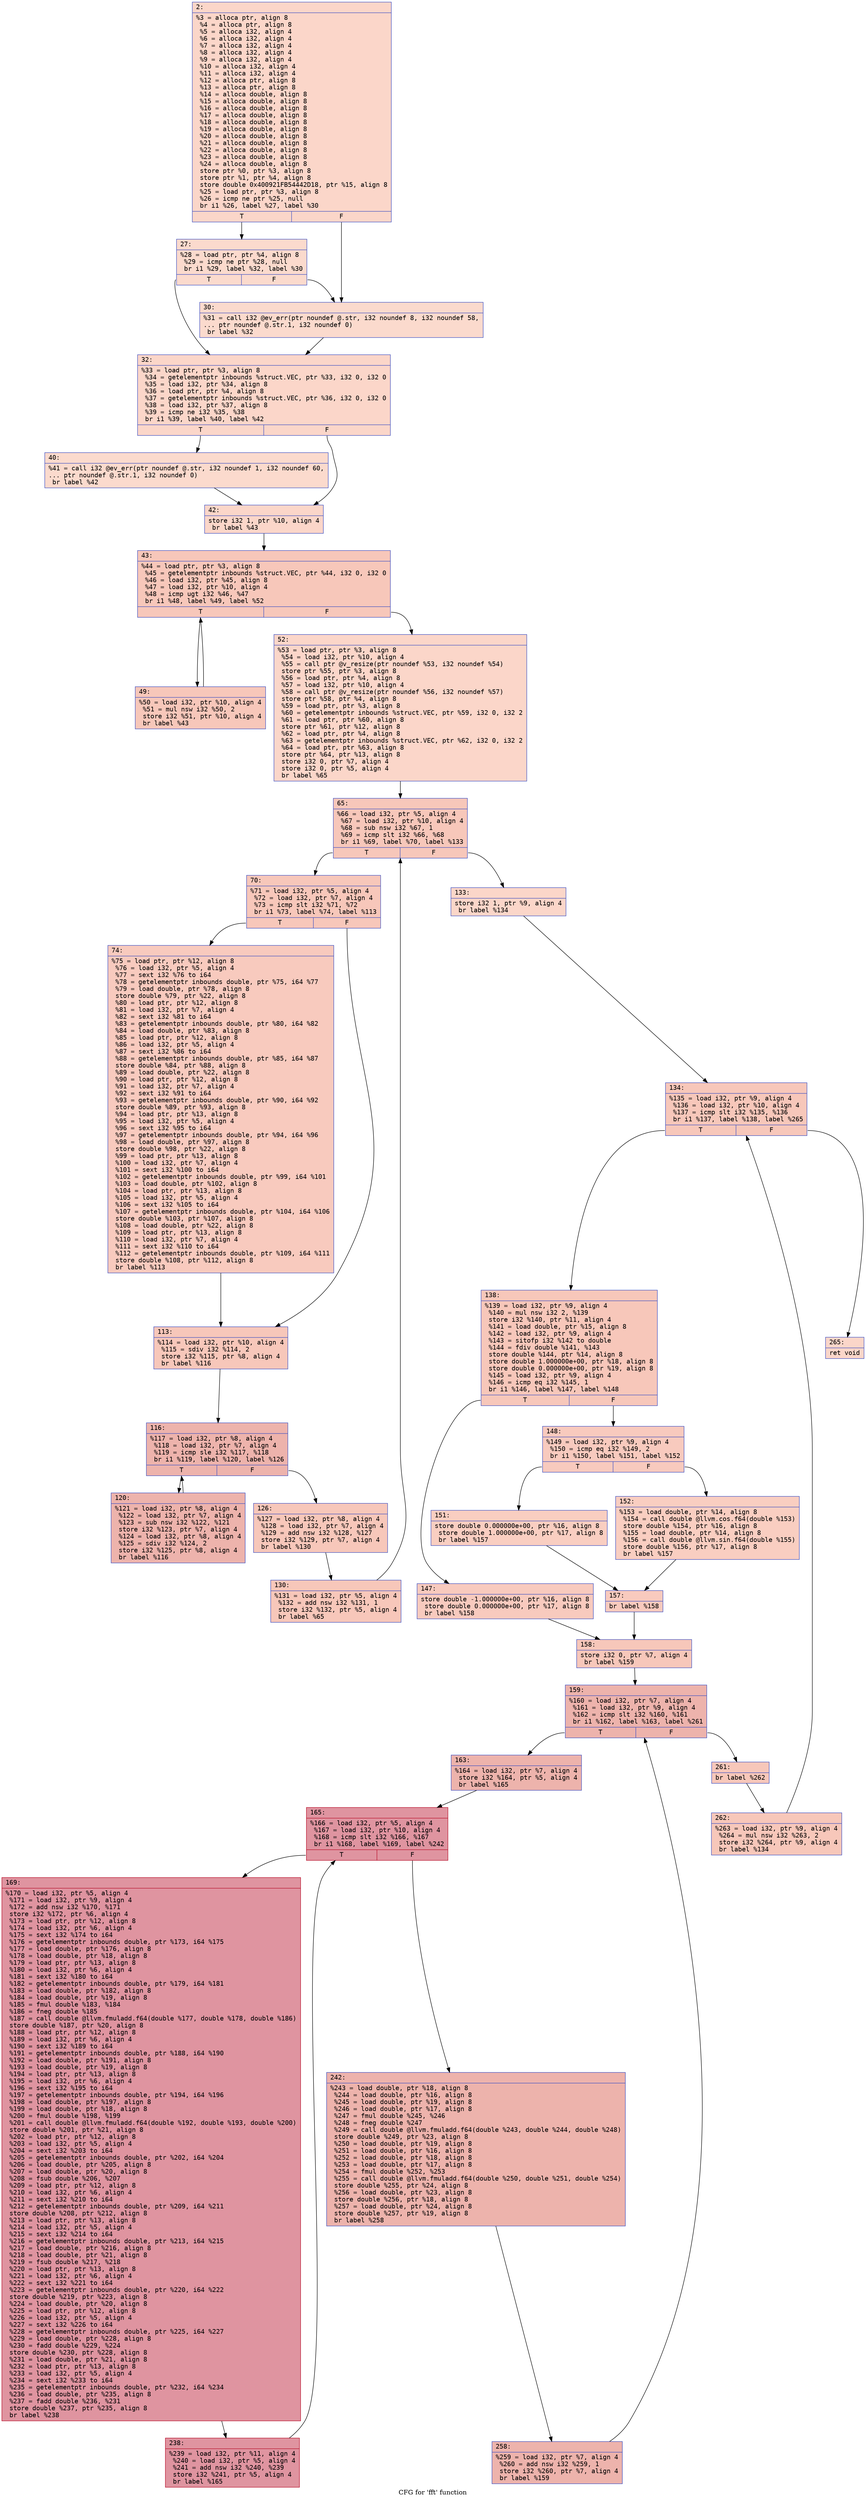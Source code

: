 digraph "CFG for 'fft' function" {
	label="CFG for 'fft' function";

	Node0x600002b45f90 [shape=record,color="#3d50c3ff", style=filled, fillcolor="#f6a38570" fontname="Courier",label="{2:\l|  %3 = alloca ptr, align 8\l  %4 = alloca ptr, align 8\l  %5 = alloca i32, align 4\l  %6 = alloca i32, align 4\l  %7 = alloca i32, align 4\l  %8 = alloca i32, align 4\l  %9 = alloca i32, align 4\l  %10 = alloca i32, align 4\l  %11 = alloca i32, align 4\l  %12 = alloca ptr, align 8\l  %13 = alloca ptr, align 8\l  %14 = alloca double, align 8\l  %15 = alloca double, align 8\l  %16 = alloca double, align 8\l  %17 = alloca double, align 8\l  %18 = alloca double, align 8\l  %19 = alloca double, align 8\l  %20 = alloca double, align 8\l  %21 = alloca double, align 8\l  %22 = alloca double, align 8\l  %23 = alloca double, align 8\l  %24 = alloca double, align 8\l  store ptr %0, ptr %3, align 8\l  store ptr %1, ptr %4, align 8\l  store double 0x400921FB54442D18, ptr %15, align 8\l  %25 = load ptr, ptr %3, align 8\l  %26 = icmp ne ptr %25, null\l  br i1 %26, label %27, label %30\l|{<s0>T|<s1>F}}"];
	Node0x600002b45f90:s0 -> Node0x600002b45fe0[tooltip="2 -> 27\nProbability 62.50%" ];
	Node0x600002b45f90:s1 -> Node0x600002b46030[tooltip="2 -> 30\nProbability 37.50%" ];
	Node0x600002b45fe0 [shape=record,color="#3d50c3ff", style=filled, fillcolor="#f7ac8e70" fontname="Courier",label="{27:\l|  %28 = load ptr, ptr %4, align 8\l  %29 = icmp ne ptr %28, null\l  br i1 %29, label %32, label %30\l|{<s0>T|<s1>F}}"];
	Node0x600002b45fe0:s0 -> Node0x600002b46080[tooltip="27 -> 32\nProbability 62.50%" ];
	Node0x600002b45fe0:s1 -> Node0x600002b46030[tooltip="27 -> 30\nProbability 37.50%" ];
	Node0x600002b46030 [shape=record,color="#3d50c3ff", style=filled, fillcolor="#f7ac8e70" fontname="Courier",label="{30:\l|  %31 = call i32 @ev_err(ptr noundef @.str, i32 noundef 8, i32 noundef 58,\l... ptr noundef @.str.1, i32 noundef 0)\l  br label %32\l}"];
	Node0x600002b46030 -> Node0x600002b46080[tooltip="30 -> 32\nProbability 100.00%" ];
	Node0x600002b46080 [shape=record,color="#3d50c3ff", style=filled, fillcolor="#f6a38570" fontname="Courier",label="{32:\l|  %33 = load ptr, ptr %3, align 8\l  %34 = getelementptr inbounds %struct.VEC, ptr %33, i32 0, i32 0\l  %35 = load i32, ptr %34, align 8\l  %36 = load ptr, ptr %4, align 8\l  %37 = getelementptr inbounds %struct.VEC, ptr %36, i32 0, i32 0\l  %38 = load i32, ptr %37, align 8\l  %39 = icmp ne i32 %35, %38\l  br i1 %39, label %40, label %42\l|{<s0>T|<s1>F}}"];
	Node0x600002b46080:s0 -> Node0x600002b460d0[tooltip="32 -> 40\nProbability 50.00%" ];
	Node0x600002b46080:s1 -> Node0x600002b46120[tooltip="32 -> 42\nProbability 50.00%" ];
	Node0x600002b460d0 [shape=record,color="#3d50c3ff", style=filled, fillcolor="#f7ac8e70" fontname="Courier",label="{40:\l|  %41 = call i32 @ev_err(ptr noundef @.str, i32 noundef 1, i32 noundef 60,\l... ptr noundef @.str.1, i32 noundef 0)\l  br label %42\l}"];
	Node0x600002b460d0 -> Node0x600002b46120[tooltip="40 -> 42\nProbability 100.00%" ];
	Node0x600002b46120 [shape=record,color="#3d50c3ff", style=filled, fillcolor="#f6a38570" fontname="Courier",label="{42:\l|  store i32 1, ptr %10, align 4\l  br label %43\l}"];
	Node0x600002b46120 -> Node0x600002b46170[tooltip="42 -> 43\nProbability 100.00%" ];
	Node0x600002b46170 [shape=record,color="#3d50c3ff", style=filled, fillcolor="#ec7f6370" fontname="Courier",label="{43:\l|  %44 = load ptr, ptr %3, align 8\l  %45 = getelementptr inbounds %struct.VEC, ptr %44, i32 0, i32 0\l  %46 = load i32, ptr %45, align 8\l  %47 = load i32, ptr %10, align 4\l  %48 = icmp ugt i32 %46, %47\l  br i1 %48, label %49, label %52\l|{<s0>T|<s1>F}}"];
	Node0x600002b46170:s0 -> Node0x600002b461c0[tooltip="43 -> 49\nProbability 96.88%" ];
	Node0x600002b46170:s1 -> Node0x600002b46210[tooltip="43 -> 52\nProbability 3.12%" ];
	Node0x600002b461c0 [shape=record,color="#3d50c3ff", style=filled, fillcolor="#ec7f6370" fontname="Courier",label="{49:\l|  %50 = load i32, ptr %10, align 4\l  %51 = mul nsw i32 %50, 2\l  store i32 %51, ptr %10, align 4\l  br label %43\l}"];
	Node0x600002b461c0 -> Node0x600002b46170[tooltip="49 -> 43\nProbability 100.00%" ];
	Node0x600002b46210 [shape=record,color="#3d50c3ff", style=filled, fillcolor="#f6a38570" fontname="Courier",label="{52:\l|  %53 = load ptr, ptr %3, align 8\l  %54 = load i32, ptr %10, align 4\l  %55 = call ptr @v_resize(ptr noundef %53, i32 noundef %54)\l  store ptr %55, ptr %3, align 8\l  %56 = load ptr, ptr %4, align 8\l  %57 = load i32, ptr %10, align 4\l  %58 = call ptr @v_resize(ptr noundef %56, i32 noundef %57)\l  store ptr %58, ptr %4, align 8\l  %59 = load ptr, ptr %3, align 8\l  %60 = getelementptr inbounds %struct.VEC, ptr %59, i32 0, i32 2\l  %61 = load ptr, ptr %60, align 8\l  store ptr %61, ptr %12, align 8\l  %62 = load ptr, ptr %4, align 8\l  %63 = getelementptr inbounds %struct.VEC, ptr %62, i32 0, i32 2\l  %64 = load ptr, ptr %63, align 8\l  store ptr %64, ptr %13, align 8\l  store i32 0, ptr %7, align 4\l  store i32 0, ptr %5, align 4\l  br label %65\l}"];
	Node0x600002b46210 -> Node0x600002b46260[tooltip="52 -> 65\nProbability 100.00%" ];
	Node0x600002b46260 [shape=record,color="#3d50c3ff", style=filled, fillcolor="#ec7f6370" fontname="Courier",label="{65:\l|  %66 = load i32, ptr %5, align 4\l  %67 = load i32, ptr %10, align 4\l  %68 = sub nsw i32 %67, 1\l  %69 = icmp slt i32 %66, %68\l  br i1 %69, label %70, label %133\l|{<s0>T|<s1>F}}"];
	Node0x600002b46260:s0 -> Node0x600002b462b0[tooltip="65 -> 70\nProbability 96.88%" ];
	Node0x600002b46260:s1 -> Node0x600002b464e0[tooltip="65 -> 133\nProbability 3.12%" ];
	Node0x600002b462b0 [shape=record,color="#3d50c3ff", style=filled, fillcolor="#ec7f6370" fontname="Courier",label="{70:\l|  %71 = load i32, ptr %5, align 4\l  %72 = load i32, ptr %7, align 4\l  %73 = icmp slt i32 %71, %72\l  br i1 %73, label %74, label %113\l|{<s0>T|<s1>F}}"];
	Node0x600002b462b0:s0 -> Node0x600002b46300[tooltip="70 -> 74\nProbability 50.00%" ];
	Node0x600002b462b0:s1 -> Node0x600002b46350[tooltip="70 -> 113\nProbability 50.00%" ];
	Node0x600002b46300 [shape=record,color="#3d50c3ff", style=filled, fillcolor="#ef886b70" fontname="Courier",label="{74:\l|  %75 = load ptr, ptr %12, align 8\l  %76 = load i32, ptr %5, align 4\l  %77 = sext i32 %76 to i64\l  %78 = getelementptr inbounds double, ptr %75, i64 %77\l  %79 = load double, ptr %78, align 8\l  store double %79, ptr %22, align 8\l  %80 = load ptr, ptr %12, align 8\l  %81 = load i32, ptr %7, align 4\l  %82 = sext i32 %81 to i64\l  %83 = getelementptr inbounds double, ptr %80, i64 %82\l  %84 = load double, ptr %83, align 8\l  %85 = load ptr, ptr %12, align 8\l  %86 = load i32, ptr %5, align 4\l  %87 = sext i32 %86 to i64\l  %88 = getelementptr inbounds double, ptr %85, i64 %87\l  store double %84, ptr %88, align 8\l  %89 = load double, ptr %22, align 8\l  %90 = load ptr, ptr %12, align 8\l  %91 = load i32, ptr %7, align 4\l  %92 = sext i32 %91 to i64\l  %93 = getelementptr inbounds double, ptr %90, i64 %92\l  store double %89, ptr %93, align 8\l  %94 = load ptr, ptr %13, align 8\l  %95 = load i32, ptr %5, align 4\l  %96 = sext i32 %95 to i64\l  %97 = getelementptr inbounds double, ptr %94, i64 %96\l  %98 = load double, ptr %97, align 8\l  store double %98, ptr %22, align 8\l  %99 = load ptr, ptr %13, align 8\l  %100 = load i32, ptr %7, align 4\l  %101 = sext i32 %100 to i64\l  %102 = getelementptr inbounds double, ptr %99, i64 %101\l  %103 = load double, ptr %102, align 8\l  %104 = load ptr, ptr %13, align 8\l  %105 = load i32, ptr %5, align 4\l  %106 = sext i32 %105 to i64\l  %107 = getelementptr inbounds double, ptr %104, i64 %106\l  store double %103, ptr %107, align 8\l  %108 = load double, ptr %22, align 8\l  %109 = load ptr, ptr %13, align 8\l  %110 = load i32, ptr %7, align 4\l  %111 = sext i32 %110 to i64\l  %112 = getelementptr inbounds double, ptr %109, i64 %111\l  store double %108, ptr %112, align 8\l  br label %113\l}"];
	Node0x600002b46300 -> Node0x600002b46350[tooltip="74 -> 113\nProbability 100.00%" ];
	Node0x600002b46350 [shape=record,color="#3d50c3ff", style=filled, fillcolor="#ec7f6370" fontname="Courier",label="{113:\l|  %114 = load i32, ptr %10, align 4\l  %115 = sdiv i32 %114, 2\l  store i32 %115, ptr %8, align 4\l  br label %116\l}"];
	Node0x600002b46350 -> Node0x600002b463a0[tooltip="113 -> 116\nProbability 100.00%" ];
	Node0x600002b463a0 [shape=record,color="#3d50c3ff", style=filled, fillcolor="#d6524470" fontname="Courier",label="{116:\l|  %117 = load i32, ptr %8, align 4\l  %118 = load i32, ptr %7, align 4\l  %119 = icmp sle i32 %117, %118\l  br i1 %119, label %120, label %126\l|{<s0>T|<s1>F}}"];
	Node0x600002b463a0:s0 -> Node0x600002b463f0[tooltip="116 -> 120\nProbability 96.88%" ];
	Node0x600002b463a0:s1 -> Node0x600002b46440[tooltip="116 -> 126\nProbability 3.12%" ];
	Node0x600002b463f0 [shape=record,color="#3d50c3ff", style=filled, fillcolor="#d6524470" fontname="Courier",label="{120:\l|  %121 = load i32, ptr %8, align 4\l  %122 = load i32, ptr %7, align 4\l  %123 = sub nsw i32 %122, %121\l  store i32 %123, ptr %7, align 4\l  %124 = load i32, ptr %8, align 4\l  %125 = sdiv i32 %124, 2\l  store i32 %125, ptr %8, align 4\l  br label %116\l}"];
	Node0x600002b463f0 -> Node0x600002b463a0[tooltip="120 -> 116\nProbability 100.00%" ];
	Node0x600002b46440 [shape=record,color="#3d50c3ff", style=filled, fillcolor="#ec7f6370" fontname="Courier",label="{126:\l|  %127 = load i32, ptr %8, align 4\l  %128 = load i32, ptr %7, align 4\l  %129 = add nsw i32 %128, %127\l  store i32 %129, ptr %7, align 4\l  br label %130\l}"];
	Node0x600002b46440 -> Node0x600002b46490[tooltip="126 -> 130\nProbability 100.00%" ];
	Node0x600002b46490 [shape=record,color="#3d50c3ff", style=filled, fillcolor="#ec7f6370" fontname="Courier",label="{130:\l|  %131 = load i32, ptr %5, align 4\l  %132 = add nsw i32 %131, 1\l  store i32 %132, ptr %5, align 4\l  br label %65\l}"];
	Node0x600002b46490 -> Node0x600002b46260[tooltip="130 -> 65\nProbability 100.00%" ];
	Node0x600002b464e0 [shape=record,color="#3d50c3ff", style=filled, fillcolor="#f6a38570" fontname="Courier",label="{133:\l|  store i32 1, ptr %9, align 4\l  br label %134\l}"];
	Node0x600002b464e0 -> Node0x600002b46530[tooltip="133 -> 134\nProbability 100.00%" ];
	Node0x600002b46530 [shape=record,color="#3d50c3ff", style=filled, fillcolor="#ec7f6370" fontname="Courier",label="{134:\l|  %135 = load i32, ptr %9, align 4\l  %136 = load i32, ptr %10, align 4\l  %137 = icmp slt i32 %135, %136\l  br i1 %137, label %138, label %265\l|{<s0>T|<s1>F}}"];
	Node0x600002b46530:s0 -> Node0x600002b46580[tooltip="134 -> 138\nProbability 96.88%" ];
	Node0x600002b46530:s1 -> Node0x600002b46a80[tooltip="134 -> 265\nProbability 3.12%" ];
	Node0x600002b46580 [shape=record,color="#3d50c3ff", style=filled, fillcolor="#ec7f6370" fontname="Courier",label="{138:\l|  %139 = load i32, ptr %9, align 4\l  %140 = mul nsw i32 2, %139\l  store i32 %140, ptr %11, align 4\l  %141 = load double, ptr %15, align 8\l  %142 = load i32, ptr %9, align 4\l  %143 = sitofp i32 %142 to double\l  %144 = fdiv double %141, %143\l  store double %144, ptr %14, align 8\l  store double 1.000000e+00, ptr %18, align 8\l  store double 0.000000e+00, ptr %19, align 8\l  %145 = load i32, ptr %9, align 4\l  %146 = icmp eq i32 %145, 1\l  br i1 %146, label %147, label %148\l|{<s0>T|<s1>F}}"];
	Node0x600002b46580:s0 -> Node0x600002b465d0[tooltip="138 -> 147\nProbability 50.00%" ];
	Node0x600002b46580:s1 -> Node0x600002b46620[tooltip="138 -> 148\nProbability 50.00%" ];
	Node0x600002b465d0 [shape=record,color="#3d50c3ff", style=filled, fillcolor="#ef886b70" fontname="Courier",label="{147:\l|  store double -1.000000e+00, ptr %16, align 8\l  store double 0.000000e+00, ptr %17, align 8\l  br label %158\l}"];
	Node0x600002b465d0 -> Node0x600002b46760[tooltip="147 -> 158\nProbability 100.00%" ];
	Node0x600002b46620 [shape=record,color="#3d50c3ff", style=filled, fillcolor="#ef886b70" fontname="Courier",label="{148:\l|  %149 = load i32, ptr %9, align 4\l  %150 = icmp eq i32 %149, 2\l  br i1 %150, label %151, label %152\l|{<s0>T|<s1>F}}"];
	Node0x600002b46620:s0 -> Node0x600002b46670[tooltip="148 -> 151\nProbability 50.00%" ];
	Node0x600002b46620:s1 -> Node0x600002b466c0[tooltip="148 -> 152\nProbability 50.00%" ];
	Node0x600002b46670 [shape=record,color="#3d50c3ff", style=filled, fillcolor="#f2907270" fontname="Courier",label="{151:\l|  store double 0.000000e+00, ptr %16, align 8\l  store double 1.000000e+00, ptr %17, align 8\l  br label %157\l}"];
	Node0x600002b46670 -> Node0x600002b46710[tooltip="151 -> 157\nProbability 100.00%" ];
	Node0x600002b466c0 [shape=record,color="#3d50c3ff", style=filled, fillcolor="#f2907270" fontname="Courier",label="{152:\l|  %153 = load double, ptr %14, align 8\l  %154 = call double @llvm.cos.f64(double %153)\l  store double %154, ptr %16, align 8\l  %155 = load double, ptr %14, align 8\l  %156 = call double @llvm.sin.f64(double %155)\l  store double %156, ptr %17, align 8\l  br label %157\l}"];
	Node0x600002b466c0 -> Node0x600002b46710[tooltip="152 -> 157\nProbability 100.00%" ];
	Node0x600002b46710 [shape=record,color="#3d50c3ff", style=filled, fillcolor="#ef886b70" fontname="Courier",label="{157:\l|  br label %158\l}"];
	Node0x600002b46710 -> Node0x600002b46760[tooltip="157 -> 158\nProbability 100.00%" ];
	Node0x600002b46760 [shape=record,color="#3d50c3ff", style=filled, fillcolor="#ec7f6370" fontname="Courier",label="{158:\l|  store i32 0, ptr %7, align 4\l  br label %159\l}"];
	Node0x600002b46760 -> Node0x600002b467b0[tooltip="158 -> 159\nProbability 100.00%" ];
	Node0x600002b467b0 [shape=record,color="#3d50c3ff", style=filled, fillcolor="#d6524470" fontname="Courier",label="{159:\l|  %160 = load i32, ptr %7, align 4\l  %161 = load i32, ptr %9, align 4\l  %162 = icmp slt i32 %160, %161\l  br i1 %162, label %163, label %261\l|{<s0>T|<s1>F}}"];
	Node0x600002b467b0:s0 -> Node0x600002b46800[tooltip="159 -> 163\nProbability 96.88%" ];
	Node0x600002b467b0:s1 -> Node0x600002b469e0[tooltip="159 -> 261\nProbability 3.12%" ];
	Node0x600002b46800 [shape=record,color="#3d50c3ff", style=filled, fillcolor="#d6524470" fontname="Courier",label="{163:\l|  %164 = load i32, ptr %7, align 4\l  store i32 %164, ptr %5, align 4\l  br label %165\l}"];
	Node0x600002b46800 -> Node0x600002b46850[tooltip="163 -> 165\nProbability 100.00%" ];
	Node0x600002b46850 [shape=record,color="#b70d28ff", style=filled, fillcolor="#b70d2870" fontname="Courier",label="{165:\l|  %166 = load i32, ptr %5, align 4\l  %167 = load i32, ptr %10, align 4\l  %168 = icmp slt i32 %166, %167\l  br i1 %168, label %169, label %242\l|{<s0>T|<s1>F}}"];
	Node0x600002b46850:s0 -> Node0x600002b468a0[tooltip="165 -> 169\nProbability 96.88%" ];
	Node0x600002b46850:s1 -> Node0x600002b46940[tooltip="165 -> 242\nProbability 3.12%" ];
	Node0x600002b468a0 [shape=record,color="#b70d28ff", style=filled, fillcolor="#b70d2870" fontname="Courier",label="{169:\l|  %170 = load i32, ptr %5, align 4\l  %171 = load i32, ptr %9, align 4\l  %172 = add nsw i32 %170, %171\l  store i32 %172, ptr %6, align 4\l  %173 = load ptr, ptr %12, align 8\l  %174 = load i32, ptr %6, align 4\l  %175 = sext i32 %174 to i64\l  %176 = getelementptr inbounds double, ptr %173, i64 %175\l  %177 = load double, ptr %176, align 8\l  %178 = load double, ptr %18, align 8\l  %179 = load ptr, ptr %13, align 8\l  %180 = load i32, ptr %6, align 4\l  %181 = sext i32 %180 to i64\l  %182 = getelementptr inbounds double, ptr %179, i64 %181\l  %183 = load double, ptr %182, align 8\l  %184 = load double, ptr %19, align 8\l  %185 = fmul double %183, %184\l  %186 = fneg double %185\l  %187 = call double @llvm.fmuladd.f64(double %177, double %178, double %186)\l  store double %187, ptr %20, align 8\l  %188 = load ptr, ptr %12, align 8\l  %189 = load i32, ptr %6, align 4\l  %190 = sext i32 %189 to i64\l  %191 = getelementptr inbounds double, ptr %188, i64 %190\l  %192 = load double, ptr %191, align 8\l  %193 = load double, ptr %19, align 8\l  %194 = load ptr, ptr %13, align 8\l  %195 = load i32, ptr %6, align 4\l  %196 = sext i32 %195 to i64\l  %197 = getelementptr inbounds double, ptr %194, i64 %196\l  %198 = load double, ptr %197, align 8\l  %199 = load double, ptr %18, align 8\l  %200 = fmul double %198, %199\l  %201 = call double @llvm.fmuladd.f64(double %192, double %193, double %200)\l  store double %201, ptr %21, align 8\l  %202 = load ptr, ptr %12, align 8\l  %203 = load i32, ptr %5, align 4\l  %204 = sext i32 %203 to i64\l  %205 = getelementptr inbounds double, ptr %202, i64 %204\l  %206 = load double, ptr %205, align 8\l  %207 = load double, ptr %20, align 8\l  %208 = fsub double %206, %207\l  %209 = load ptr, ptr %12, align 8\l  %210 = load i32, ptr %6, align 4\l  %211 = sext i32 %210 to i64\l  %212 = getelementptr inbounds double, ptr %209, i64 %211\l  store double %208, ptr %212, align 8\l  %213 = load ptr, ptr %13, align 8\l  %214 = load i32, ptr %5, align 4\l  %215 = sext i32 %214 to i64\l  %216 = getelementptr inbounds double, ptr %213, i64 %215\l  %217 = load double, ptr %216, align 8\l  %218 = load double, ptr %21, align 8\l  %219 = fsub double %217, %218\l  %220 = load ptr, ptr %13, align 8\l  %221 = load i32, ptr %6, align 4\l  %222 = sext i32 %221 to i64\l  %223 = getelementptr inbounds double, ptr %220, i64 %222\l  store double %219, ptr %223, align 8\l  %224 = load double, ptr %20, align 8\l  %225 = load ptr, ptr %12, align 8\l  %226 = load i32, ptr %5, align 4\l  %227 = sext i32 %226 to i64\l  %228 = getelementptr inbounds double, ptr %225, i64 %227\l  %229 = load double, ptr %228, align 8\l  %230 = fadd double %229, %224\l  store double %230, ptr %228, align 8\l  %231 = load double, ptr %21, align 8\l  %232 = load ptr, ptr %13, align 8\l  %233 = load i32, ptr %5, align 4\l  %234 = sext i32 %233 to i64\l  %235 = getelementptr inbounds double, ptr %232, i64 %234\l  %236 = load double, ptr %235, align 8\l  %237 = fadd double %236, %231\l  store double %237, ptr %235, align 8\l  br label %238\l}"];
	Node0x600002b468a0 -> Node0x600002b468f0[tooltip="169 -> 238\nProbability 100.00%" ];
	Node0x600002b468f0 [shape=record,color="#b70d28ff", style=filled, fillcolor="#b70d2870" fontname="Courier",label="{238:\l|  %239 = load i32, ptr %11, align 4\l  %240 = load i32, ptr %5, align 4\l  %241 = add nsw i32 %240, %239\l  store i32 %241, ptr %5, align 4\l  br label %165\l}"];
	Node0x600002b468f0 -> Node0x600002b46850[tooltip="238 -> 165\nProbability 100.00%" ];
	Node0x600002b46940 [shape=record,color="#3d50c3ff", style=filled, fillcolor="#d6524470" fontname="Courier",label="{242:\l|  %243 = load double, ptr %18, align 8\l  %244 = load double, ptr %16, align 8\l  %245 = load double, ptr %19, align 8\l  %246 = load double, ptr %17, align 8\l  %247 = fmul double %245, %246\l  %248 = fneg double %247\l  %249 = call double @llvm.fmuladd.f64(double %243, double %244, double %248)\l  store double %249, ptr %23, align 8\l  %250 = load double, ptr %19, align 8\l  %251 = load double, ptr %16, align 8\l  %252 = load double, ptr %18, align 8\l  %253 = load double, ptr %17, align 8\l  %254 = fmul double %252, %253\l  %255 = call double @llvm.fmuladd.f64(double %250, double %251, double %254)\l  store double %255, ptr %24, align 8\l  %256 = load double, ptr %23, align 8\l  store double %256, ptr %18, align 8\l  %257 = load double, ptr %24, align 8\l  store double %257, ptr %19, align 8\l  br label %258\l}"];
	Node0x600002b46940 -> Node0x600002b46990[tooltip="242 -> 258\nProbability 100.00%" ];
	Node0x600002b46990 [shape=record,color="#3d50c3ff", style=filled, fillcolor="#d6524470" fontname="Courier",label="{258:\l|  %259 = load i32, ptr %7, align 4\l  %260 = add nsw i32 %259, 1\l  store i32 %260, ptr %7, align 4\l  br label %159\l}"];
	Node0x600002b46990 -> Node0x600002b467b0[tooltip="258 -> 159\nProbability 100.00%" ];
	Node0x600002b469e0 [shape=record,color="#3d50c3ff", style=filled, fillcolor="#ec7f6370" fontname="Courier",label="{261:\l|  br label %262\l}"];
	Node0x600002b469e0 -> Node0x600002b46a30[tooltip="261 -> 262\nProbability 100.00%" ];
	Node0x600002b46a30 [shape=record,color="#3d50c3ff", style=filled, fillcolor="#ec7f6370" fontname="Courier",label="{262:\l|  %263 = load i32, ptr %9, align 4\l  %264 = mul nsw i32 %263, 2\l  store i32 %264, ptr %9, align 4\l  br label %134\l}"];
	Node0x600002b46a30 -> Node0x600002b46530[tooltip="262 -> 134\nProbability 100.00%" ];
	Node0x600002b46a80 [shape=record,color="#3d50c3ff", style=filled, fillcolor="#f6a38570" fontname="Courier",label="{265:\l|  ret void\l}"];
}
